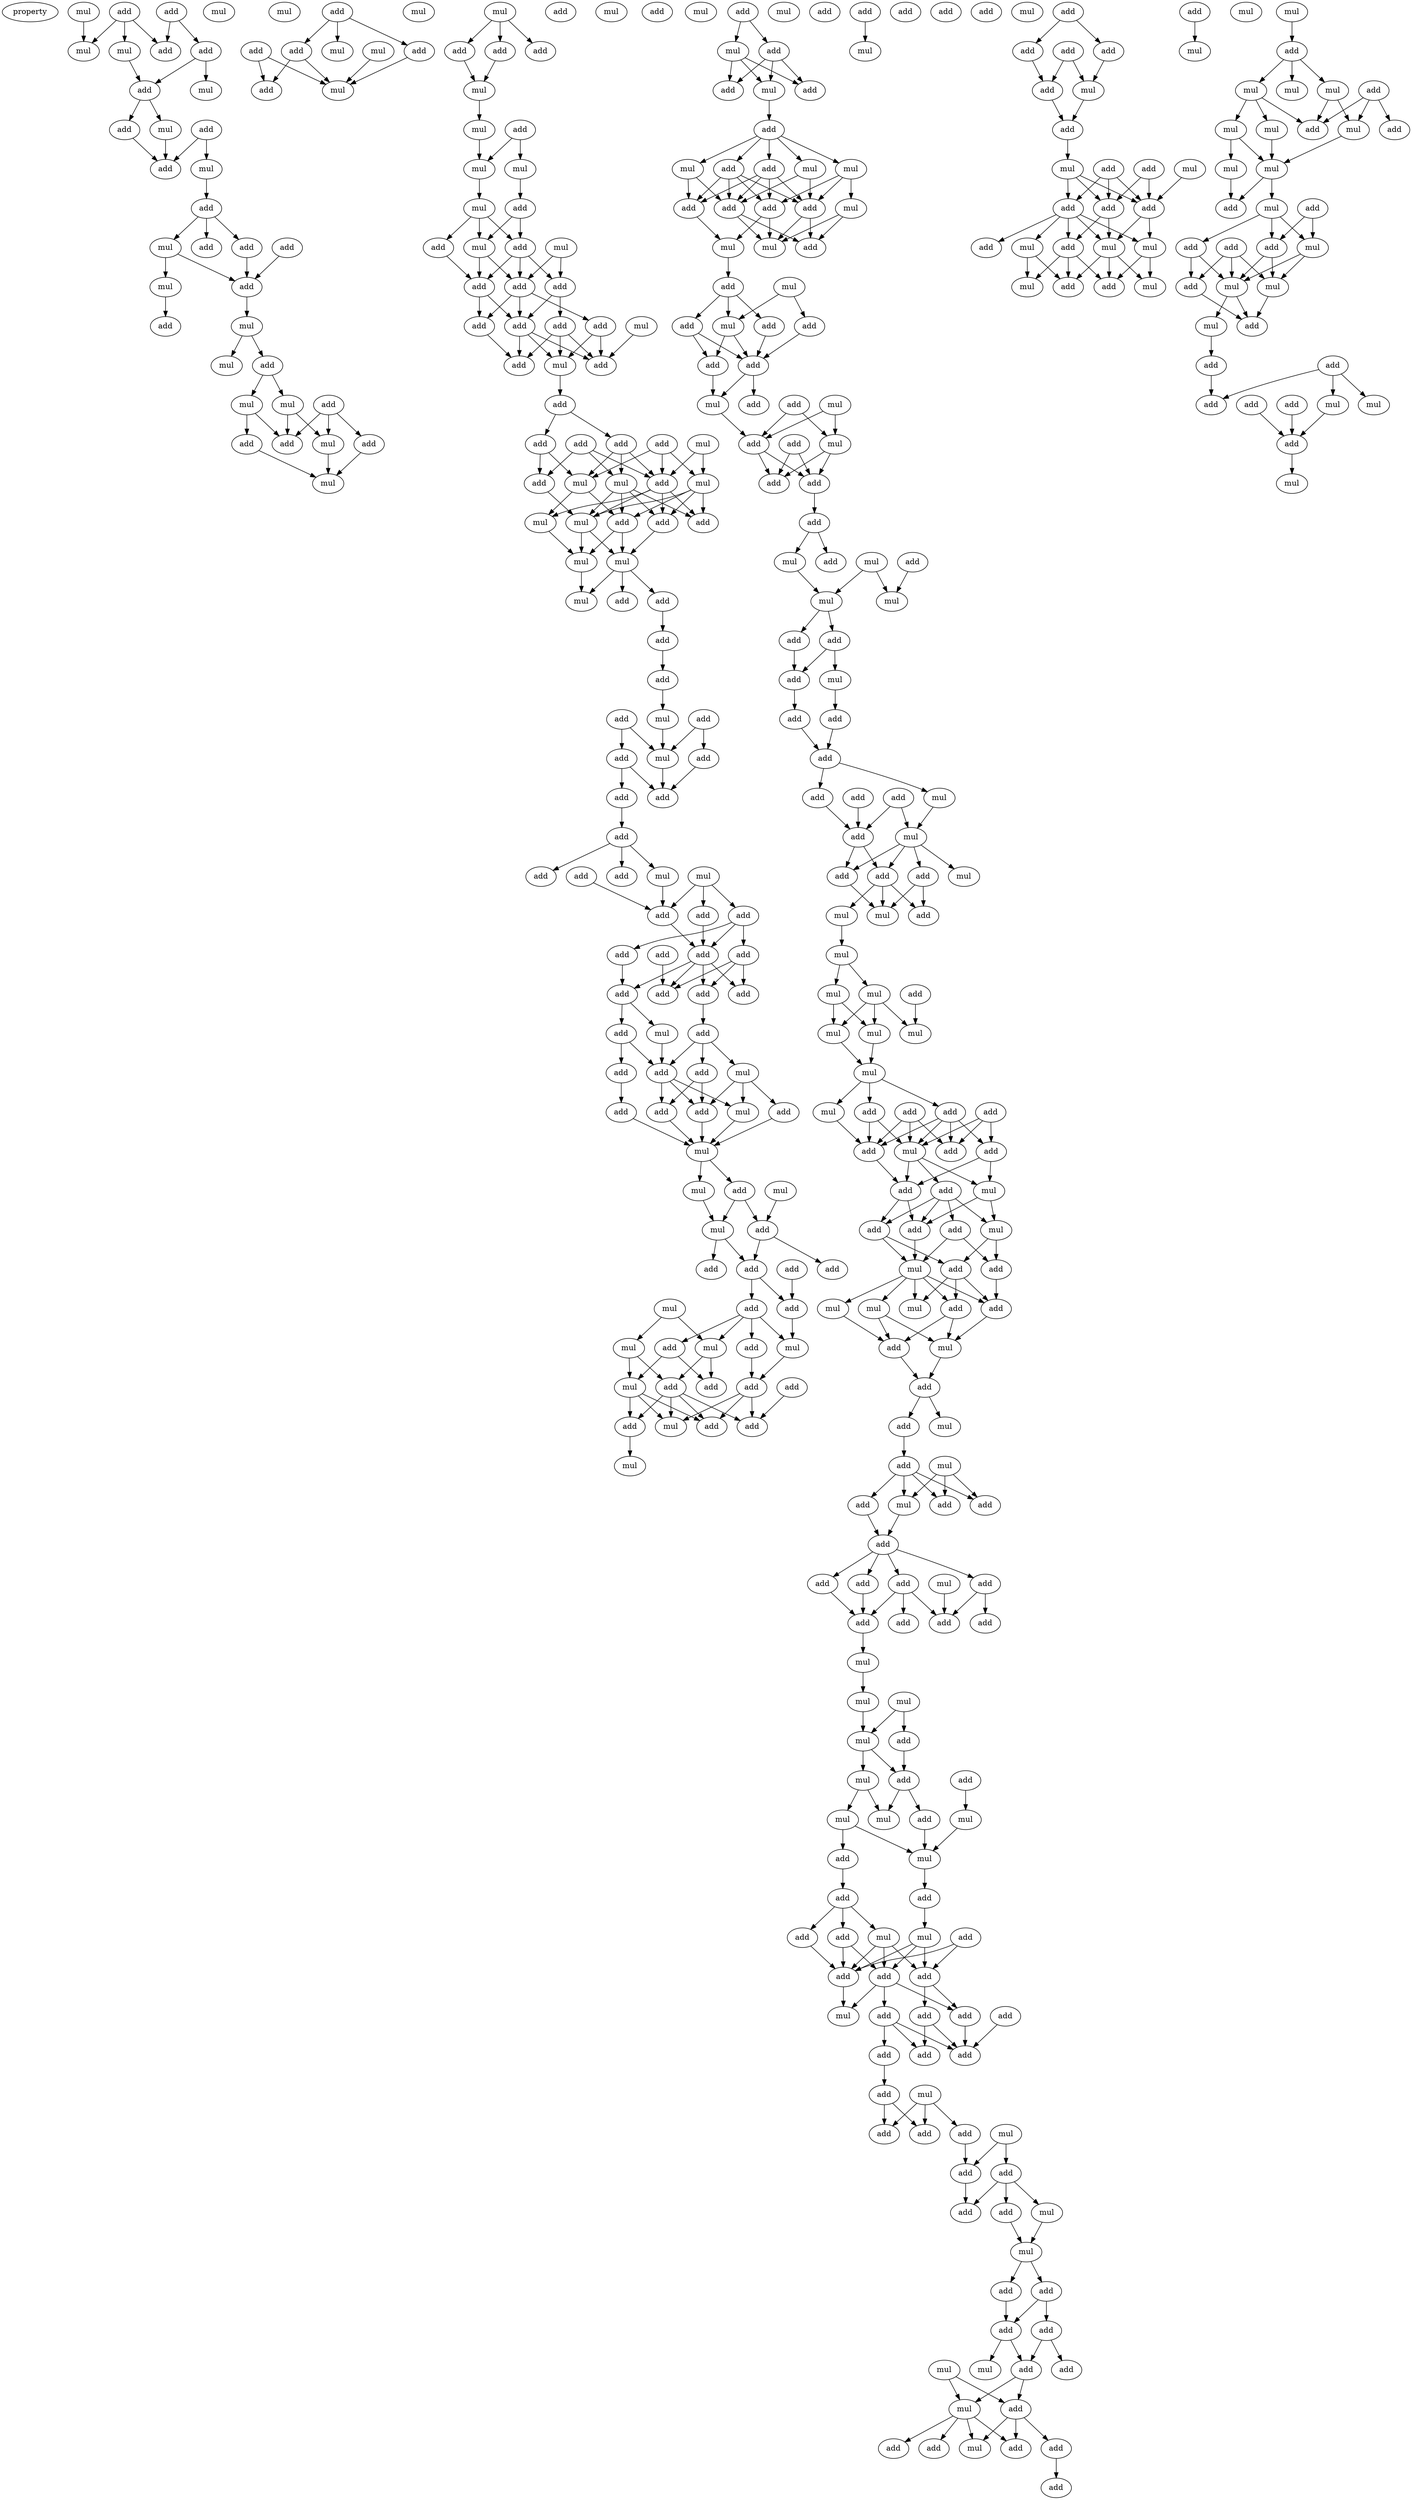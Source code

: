 digraph {
    node [fontcolor=black]
    property [mul=2,lf=1.8]
    0 [ label = mul ];
    1 [ label = add ];
    2 [ label = add ];
    3 [ label = add ];
    4 [ label = mul ];
    5 [ label = add ];
    6 [ label = mul ];
    7 [ label = mul ];
    8 [ label = add ];
    9 [ label = add ];
    10 [ label = mul ];
    11 [ label = add ];
    12 [ label = add ];
    13 [ label = mul ];
    14 [ label = add ];
    15 [ label = mul ];
    16 [ label = mul ];
    17 [ label = add ];
    18 [ label = add ];
    19 [ label = add ];
    20 [ label = add ];
    21 [ label = mul ];
    22 [ label = mul ];
    23 [ label = add ];
    24 [ label = mul ];
    25 [ label = mul ];
    26 [ label = add ];
    27 [ label = add ];
    28 [ label = mul ];
    29 [ label = mul ];
    30 [ label = add ];
    31 [ label = add ];
    32 [ label = add ];
    33 [ label = mul ];
    34 [ label = mul ];
    35 [ label = add ];
    36 [ label = add ];
    37 [ label = add ];
    38 [ label = mul ];
    39 [ label = add ];
    40 [ label = mul ];
    41 [ label = add ];
    42 [ label = mul ];
    43 [ label = mul ];
    44 [ label = mul ];
    45 [ label = add ];
    46 [ label = add ];
    47 [ label = add ];
    48 [ label = add ];
    49 [ label = mul ];
    50 [ label = add ];
    51 [ label = mul ];
    52 [ label = mul ];
    53 [ label = mul ];
    54 [ label = mul ];
    55 [ label = mul ];
    56 [ label = add ];
    57 [ label = add ];
    58 [ label = mul ];
    59 [ label = mul ];
    60 [ label = add ];
    61 [ label = add ];
    62 [ label = mul ];
    63 [ label = add ];
    64 [ label = add ];
    65 [ label = add ];
    66 [ label = add ];
    67 [ label = add ];
    68 [ label = add ];
    69 [ label = mul ];
    70 [ label = add ];
    71 [ label = add ];
    72 [ label = add ];
    73 [ label = mul ];
    74 [ label = add ];
    75 [ label = mul ];
    76 [ label = add ];
    77 [ label = add ];
    78 [ label = add ];
    79 [ label = add ];
    80 [ label = add ];
    81 [ label = mul ];
    82 [ label = mul ];
    83 [ label = mul ];
    84 [ label = add ];
    85 [ label = add ];
    86 [ label = add ];
    87 [ label = add ];
    88 [ label = mul ];
    89 [ label = mul ];
    90 [ label = mul ];
    91 [ label = mul ];
    92 [ label = add ];
    93 [ label = add ];
    94 [ label = mul ];
    95 [ label = add ];
    96 [ label = add ];
    97 [ label = mul ];
    98 [ label = add ];
    99 [ label = add ];
    100 [ label = add ];
    101 [ label = mul ];
    102 [ label = add ];
    103 [ label = add ];
    104 [ label = add ];
    105 [ label = add ];
    106 [ label = add ];
    107 [ label = mul ];
    108 [ label = add ];
    109 [ label = add ];
    110 [ label = mul ];
    111 [ label = add ];
    112 [ label = add ];
    113 [ label = add ];
    114 [ label = add ];
    115 [ label = add ];
    116 [ label = add ];
    117 [ label = add ];
    118 [ label = add ];
    119 [ label = add ];
    120 [ label = add ];
    121 [ label = add ];
    122 [ label = add ];
    123 [ label = add ];
    124 [ label = mul ];
    125 [ label = mul ];
    126 [ label = add ];
    127 [ label = add ];
    128 [ label = add ];
    129 [ label = add ];
    130 [ label = add ];
    131 [ label = add ];
    132 [ label = add ];
    133 [ label = mul ];
    134 [ label = mul ];
    135 [ label = mul ];
    136 [ label = add ];
    137 [ label = mul ];
    138 [ label = mul ];
    139 [ label = add ];
    140 [ label = add ];
    141 [ label = add ];
    142 [ label = add ];
    143 [ label = add ];
    144 [ label = add ];
    145 [ label = mul ];
    146 [ label = add ];
    147 [ label = mul ];
    148 [ label = add ];
    149 [ label = mul ];
    150 [ label = add ];
    151 [ label = mul ];
    152 [ label = mul ];
    153 [ label = add ];
    154 [ label = add ];
    155 [ label = add ];
    156 [ label = add ];
    157 [ label = add ];
    158 [ label = add ];
    159 [ label = add ];
    160 [ label = mul ];
    161 [ label = mul ];
    162 [ label = add ];
    163 [ label = mul ];
    164 [ label = add ];
    165 [ label = add ];
    166 [ label = mul ];
    167 [ label = add ];
    168 [ label = add ];
    169 [ label = add ];
    170 [ label = add ];
    171 [ label = mul ];
    172 [ label = mul ];
    173 [ label = mul ];
    174 [ label = mul ];
    175 [ label = add ];
    176 [ label = add ];
    177 [ label = add ];
    178 [ label = add ];
    179 [ label = add ];
    180 [ label = mul ];
    181 [ label = mul ];
    182 [ label = mul ];
    183 [ label = add ];
    184 [ label = mul ];
    185 [ label = mul ];
    186 [ label = add ];
    187 [ label = add ];
    188 [ label = add ];
    189 [ label = add ];
    190 [ label = add ];
    191 [ label = add ];
    192 [ label = mul ];
    193 [ label = mul ];
    194 [ label = add ];
    195 [ label = add ];
    196 [ label = add ];
    197 [ label = mul ];
    198 [ label = add ];
    199 [ label = add ];
    200 [ label = add ];
    201 [ label = add ];
    202 [ label = mul ];
    203 [ label = mul ];
    204 [ label = add ];
    205 [ label = add ];
    206 [ label = mul ];
    207 [ label = mul ];
    208 [ label = add ];
    209 [ label = add ];
    210 [ label = mul ];
    211 [ label = add ];
    212 [ label = add ];
    213 [ label = add ];
    214 [ label = add ];
    215 [ label = mul ];
    216 [ label = add ];
    217 [ label = add ];
    218 [ label = add ];
    219 [ label = add ];
    220 [ label = mul ];
    221 [ label = add ];
    222 [ label = add ];
    223 [ label = mul ];
    224 [ label = add ];
    225 [ label = mul ];
    226 [ label = add ];
    227 [ label = mul ];
    228 [ label = mul ];
    229 [ label = add ];
    230 [ label = mul ];
    231 [ label = mul ];
    232 [ label = mul ];
    233 [ label = mul ];
    234 [ label = mul ];
    235 [ label = mul ];
    236 [ label = mul ];
    237 [ label = add ];
    238 [ label = add ];
    239 [ label = add ];
    240 [ label = add ];
    241 [ label = mul ];
    242 [ label = add ];
    243 [ label = add ];
    244 [ label = add ];
    245 [ label = add ];
    246 [ label = mul ];
    247 [ label = add ];
    248 [ label = add ];
    249 [ label = add ];
    250 [ label = add ];
    251 [ label = mul ];
    252 [ label = mul ];
    253 [ label = add ];
    254 [ label = add ];
    255 [ label = add ];
    256 [ label = mul ];
    257 [ label = add ];
    258 [ label = mul ];
    259 [ label = mul ];
    260 [ label = mul ];
    261 [ label = add ];
    262 [ label = add ];
    263 [ label = add ];
    264 [ label = mul ];
    265 [ label = add ];
    266 [ label = mul ];
    267 [ label = add ];
    268 [ label = mul ];
    269 [ label = add ];
    270 [ label = mul ];
    271 [ label = add ];
    272 [ label = add ];
    273 [ label = add ];
    274 [ label = add ];
    275 [ label = mul ];
    276 [ label = add ];
    277 [ label = add ];
    278 [ label = add ];
    279 [ label = add ];
    280 [ label = add ];
    281 [ label = add ];
    282 [ label = add ];
    283 [ label = mul ];
    284 [ label = mul ];
    285 [ label = mul ];
    286 [ label = add ];
    287 [ label = mul ];
    288 [ label = add ];
    289 [ label = add ];
    290 [ label = mul ];
    291 [ label = mul ];
    292 [ label = mul ];
    293 [ label = mul ];
    294 [ label = add ];
    295 [ label = mul ];
    296 [ label = add ];
    297 [ label = add ];
    298 [ label = add ];
    299 [ label = add ];
    300 [ label = add ];
    301 [ label = mul ];
    302 [ label = add ];
    303 [ label = mul ];
    304 [ label = add ];
    305 [ label = add ];
    306 [ label = add ];
    307 [ label = add ];
    308 [ label = add ];
    309 [ label = add ];
    310 [ label = add ];
    311 [ label = mul ];
    312 [ label = add ];
    313 [ label = add ];
    314 [ label = add ];
    315 [ label = add ];
    316 [ label = mul ];
    317 [ label = add ];
    318 [ label = add ];
    319 [ label = add ];
    320 [ label = mul ];
    321 [ label = add ];
    322 [ label = add ];
    323 [ label = add ];
    324 [ label = mul ];
    325 [ label = add ];
    326 [ label = mul ];
    327 [ label = add ];
    328 [ label = add ];
    329 [ label = add ];
    330 [ label = add ];
    331 [ label = add ];
    332 [ label = add ];
    333 [ label = mul ];
    334 [ label = mul ];
    335 [ label = add ];
    336 [ label = mul ];
    337 [ label = add ];
    338 [ label = add ];
    339 [ label = add ];
    340 [ label = add ];
    341 [ label = add ];
    342 [ label = mul ];
    343 [ label = add ];
    344 [ label = add ];
    345 [ label = add ];
    346 [ label = mul ];
    347 [ label = add ];
    348 [ label = add ];
    349 [ label = add ];
    350 [ label = add ];
    351 [ label = mul ];
    352 [ label = add ];
    353 [ label = mul ];
    354 [ label = mul ];
    355 [ label = add ];
    356 [ label = add ];
    357 [ label = mul ];
    358 [ label = mul ];
    359 [ label = add ];
    360 [ label = add ];
    361 [ label = add ];
    362 [ label = add ];
    363 [ label = add ];
    364 [ label = add ];
    365 [ label = add ];
    366 [ label = mul ];
    367 [ label = mul ];
    368 [ label = mul ];
    369 [ label = add ];
    370 [ label = mul ];
    371 [ label = mul ];
    372 [ label = add ];
    373 [ label = mul ];
    374 [ label = add ];
    375 [ label = mul ];
    376 [ label = add ];
    377 [ label = mul ];
    378 [ label = mul ];
    379 [ label = mul ];
    380 [ label = add ];
    381 [ label = add ];
    382 [ label = mul ];
    383 [ label = mul ];
    384 [ label = mul ];
    385 [ label = mul ];
    386 [ label = add ];
    387 [ label = add ];
    388 [ label = mul ];
    389 [ label = mul ];
    390 [ label = add ];
    391 [ label = add ];
    392 [ label = add ];
    393 [ label = mul ];
    394 [ label = mul ];
    395 [ label = add ];
    396 [ label = mul ];
    397 [ label = add ];
    398 [ label = add ];
    399 [ label = add ];
    400 [ label = add ];
    401 [ label = add ];
    402 [ label = mul ];
    403 [ label = add ];
    404 [ label = mul ];
    405 [ label = add ];
    406 [ label = mul ];
    0 -> 6 [ name = 0 ];
    1 -> 3 [ name = 1 ];
    1 -> 5 [ name = 2 ];
    2 -> 4 [ name = 3 ];
    2 -> 5 [ name = 4 ];
    2 -> 6 [ name = 5 ];
    3 -> 7 [ name = 6 ];
    3 -> 8 [ name = 7 ];
    4 -> 8 [ name = 8 ];
    8 -> 9 [ name = 9 ];
    8 -> 10 [ name = 10 ];
    9 -> 12 [ name = 11 ];
    10 -> 12 [ name = 12 ];
    11 -> 12 [ name = 13 ];
    11 -> 13 [ name = 14 ];
    13 -> 14 [ name = 15 ];
    14 -> 16 [ name = 16 ];
    14 -> 17 [ name = 17 ];
    14 -> 18 [ name = 18 ];
    16 -> 20 [ name = 19 ];
    16 -> 21 [ name = 20 ];
    18 -> 20 [ name = 21 ];
    19 -> 20 [ name = 22 ];
    20 -> 24 [ name = 23 ];
    21 -> 23 [ name = 24 ];
    24 -> 25 [ name = 25 ];
    24 -> 26 [ name = 26 ];
    26 -> 28 [ name = 27 ];
    26 -> 29 [ name = 28 ];
    27 -> 31 [ name = 29 ];
    27 -> 32 [ name = 30 ];
    27 -> 33 [ name = 31 ];
    28 -> 30 [ name = 32 ];
    28 -> 31 [ name = 33 ];
    29 -> 31 [ name = 34 ];
    29 -> 33 [ name = 35 ];
    30 -> 34 [ name = 36 ];
    32 -> 34 [ name = 37 ];
    33 -> 34 [ name = 38 ];
    35 -> 36 [ name = 39 ];
    35 -> 39 [ name = 40 ];
    35 -> 40 [ name = 41 ];
    36 -> 41 [ name = 42 ];
    36 -> 42 [ name = 43 ];
    37 -> 41 [ name = 44 ];
    37 -> 42 [ name = 45 ];
    38 -> 42 [ name = 46 ];
    39 -> 42 [ name = 47 ];
    44 -> 45 [ name = 48 ];
    44 -> 46 [ name = 49 ];
    44 -> 47 [ name = 50 ];
    45 -> 49 [ name = 51 ];
    47 -> 49 [ name = 52 ];
    49 -> 51 [ name = 53 ];
    50 -> 53 [ name = 54 ];
    50 -> 54 [ name = 55 ];
    51 -> 54 [ name = 56 ];
    53 -> 57 [ name = 57 ];
    54 -> 55 [ name = 58 ];
    55 -> 60 [ name = 59 ];
    55 -> 61 [ name = 60 ];
    55 -> 62 [ name = 61 ];
    57 -> 61 [ name = 62 ];
    57 -> 62 [ name = 63 ];
    59 -> 64 [ name = 64 ];
    59 -> 65 [ name = 65 ];
    60 -> 63 [ name = 66 ];
    61 -> 63 [ name = 67 ];
    61 -> 64 [ name = 68 ];
    61 -> 65 [ name = 69 ];
    62 -> 63 [ name = 70 ];
    62 -> 65 [ name = 71 ];
    63 -> 66 [ name = 72 ];
    63 -> 68 [ name = 73 ];
    64 -> 68 [ name = 74 ];
    64 -> 70 [ name = 75 ];
    65 -> 66 [ name = 76 ];
    65 -> 67 [ name = 77 ];
    65 -> 68 [ name = 78 ];
    66 -> 72 [ name = 79 ];
    67 -> 71 [ name = 80 ];
    67 -> 73 [ name = 81 ];
    68 -> 71 [ name = 82 ];
    68 -> 72 [ name = 83 ];
    68 -> 73 [ name = 84 ];
    69 -> 71 [ name = 85 ];
    70 -> 71 [ name = 86 ];
    70 -> 72 [ name = 87 ];
    70 -> 73 [ name = 88 ];
    73 -> 74 [ name = 89 ];
    74 -> 77 [ name = 90 ];
    74 -> 78 [ name = 91 ];
    75 -> 83 [ name = 92 ];
    75 -> 84 [ name = 93 ];
    76 -> 82 [ name = 94 ];
    76 -> 83 [ name = 95 ];
    76 -> 84 [ name = 96 ];
    77 -> 81 [ name = 97 ];
    77 -> 82 [ name = 98 ];
    77 -> 84 [ name = 99 ];
    78 -> 80 [ name = 100 ];
    78 -> 82 [ name = 101 ];
    79 -> 80 [ name = 102 ];
    79 -> 81 [ name = 103 ];
    79 -> 84 [ name = 104 ];
    80 -> 89 [ name = 105 ];
    81 -> 85 [ name = 106 ];
    81 -> 86 [ name = 107 ];
    81 -> 87 [ name = 108 ];
    81 -> 89 [ name = 109 ];
    82 -> 85 [ name = 110 ];
    82 -> 88 [ name = 111 ];
    83 -> 85 [ name = 112 ];
    83 -> 86 [ name = 113 ];
    83 -> 87 [ name = 114 ];
    83 -> 89 [ name = 115 ];
    84 -> 86 [ name = 116 ];
    84 -> 87 [ name = 117 ];
    84 -> 88 [ name = 118 ];
    84 -> 89 [ name = 119 ];
    85 -> 90 [ name = 120 ];
    85 -> 91 [ name = 121 ];
    87 -> 91 [ name = 122 ];
    88 -> 90 [ name = 123 ];
    89 -> 90 [ name = 124 ];
    89 -> 91 [ name = 125 ];
    90 -> 94 [ name = 126 ];
    91 -> 92 [ name = 127 ];
    91 -> 93 [ name = 128 ];
    91 -> 94 [ name = 129 ];
    93 -> 95 [ name = 130 ];
    95 -> 96 [ name = 131 ];
    96 -> 97 [ name = 132 ];
    97 -> 101 [ name = 133 ];
    98 -> 101 [ name = 134 ];
    98 -> 102 [ name = 135 ];
    99 -> 100 [ name = 136 ];
    99 -> 101 [ name = 137 ];
    100 -> 103 [ name = 138 ];
    100 -> 104 [ name = 139 ];
    101 -> 104 [ name = 140 ];
    102 -> 104 [ name = 141 ];
    103 -> 105 [ name = 142 ];
    105 -> 106 [ name = 143 ];
    105 -> 109 [ name = 144 ];
    105 -> 110 [ name = 145 ];
    107 -> 111 [ name = 146 ];
    107 -> 112 [ name = 147 ];
    107 -> 113 [ name = 148 ];
    108 -> 111 [ name = 149 ];
    110 -> 111 [ name = 150 ];
    111 -> 114 [ name = 151 ];
    112 -> 114 [ name = 152 ];
    113 -> 114 [ name = 153 ];
    113 -> 115 [ name = 154 ];
    113 -> 117 [ name = 155 ];
    114 -> 118 [ name = 156 ];
    114 -> 119 [ name = 157 ];
    114 -> 120 [ name = 158 ];
    114 -> 121 [ name = 159 ];
    115 -> 119 [ name = 160 ];
    116 -> 118 [ name = 161 ];
    117 -> 118 [ name = 162 ];
    117 -> 120 [ name = 163 ];
    117 -> 121 [ name = 164 ];
    119 -> 123 [ name = 165 ];
    119 -> 124 [ name = 166 ];
    121 -> 122 [ name = 167 ];
    122 -> 125 [ name = 168 ];
    122 -> 126 [ name = 169 ];
    122 -> 128 [ name = 170 ];
    123 -> 127 [ name = 171 ];
    123 -> 128 [ name = 172 ];
    124 -> 128 [ name = 173 ];
    125 -> 130 [ name = 174 ];
    125 -> 131 [ name = 175 ];
    125 -> 133 [ name = 176 ];
    126 -> 130 [ name = 177 ];
    126 -> 132 [ name = 178 ];
    127 -> 129 [ name = 179 ];
    128 -> 130 [ name = 180 ];
    128 -> 132 [ name = 181 ];
    128 -> 133 [ name = 182 ];
    129 -> 134 [ name = 183 ];
    130 -> 134 [ name = 184 ];
    131 -> 134 [ name = 185 ];
    132 -> 134 [ name = 186 ];
    133 -> 134 [ name = 187 ];
    134 -> 135 [ name = 188 ];
    134 -> 136 [ name = 189 ];
    135 -> 138 [ name = 190 ];
    136 -> 138 [ name = 191 ];
    136 -> 139 [ name = 192 ];
    137 -> 139 [ name = 193 ];
    138 -> 140 [ name = 194 ];
    138 -> 142 [ name = 195 ];
    139 -> 140 [ name = 196 ];
    139 -> 141 [ name = 197 ];
    140 -> 144 [ name = 198 ];
    140 -> 146 [ name = 199 ];
    143 -> 144 [ name = 200 ];
    144 -> 147 [ name = 201 ];
    145 -> 149 [ name = 202 ];
    145 -> 151 [ name = 203 ];
    146 -> 147 [ name = 204 ];
    146 -> 148 [ name = 205 ];
    146 -> 149 [ name = 206 ];
    146 -> 150 [ name = 207 ];
    147 -> 153 [ name = 208 ];
    148 -> 152 [ name = 209 ];
    148 -> 156 [ name = 210 ];
    149 -> 155 [ name = 211 ];
    149 -> 156 [ name = 212 ];
    150 -> 153 [ name = 213 ];
    151 -> 152 [ name = 214 ];
    151 -> 155 [ name = 215 ];
    152 -> 157 [ name = 216 ];
    152 -> 158 [ name = 217 ];
    152 -> 160 [ name = 218 ];
    153 -> 157 [ name = 219 ];
    153 -> 159 [ name = 220 ];
    153 -> 160 [ name = 221 ];
    154 -> 159 [ name = 222 ];
    155 -> 157 [ name = 223 ];
    155 -> 158 [ name = 224 ];
    155 -> 159 [ name = 225 ];
    155 -> 160 [ name = 226 ];
    158 -> 161 [ name = 227 ];
    162 -> 163 [ name = 228 ];
    162 -> 164 [ name = 229 ];
    163 -> 165 [ name = 230 ];
    163 -> 166 [ name = 231 ];
    163 -> 167 [ name = 232 ];
    164 -> 165 [ name = 233 ];
    164 -> 166 [ name = 234 ];
    164 -> 167 [ name = 235 ];
    166 -> 168 [ name = 236 ];
    168 -> 169 [ name = 237 ];
    168 -> 170 [ name = 238 ];
    168 -> 171 [ name = 239 ];
    168 -> 172 [ name = 240 ];
    168 -> 173 [ name = 241 ];
    169 -> 175 [ name = 242 ];
    169 -> 176 [ name = 243 ];
    169 -> 177 [ name = 244 ];
    169 -> 178 [ name = 245 ];
    170 -> 175 [ name = 246 ];
    170 -> 176 [ name = 247 ];
    170 -> 177 [ name = 248 ];
    170 -> 178 [ name = 249 ];
    171 -> 177 [ name = 250 ];
    171 -> 178 [ name = 251 ];
    172 -> 174 [ name = 252 ];
    172 -> 175 [ name = 253 ];
    172 -> 178 [ name = 254 ];
    173 -> 176 [ name = 255 ];
    173 -> 177 [ name = 256 ];
    174 -> 179 [ name = 257 ];
    174 -> 181 [ name = 258 ];
    175 -> 180 [ name = 259 ];
    175 -> 181 [ name = 260 ];
    176 -> 180 [ name = 261 ];
    177 -> 179 [ name = 262 ];
    177 -> 181 [ name = 263 ];
    178 -> 179 [ name = 264 ];
    178 -> 181 [ name = 265 ];
    180 -> 183 [ name = 266 ];
    182 -> 185 [ name = 267 ];
    182 -> 186 [ name = 268 ];
    183 -> 185 [ name = 269 ];
    183 -> 187 [ name = 270 ];
    183 -> 188 [ name = 271 ];
    185 -> 189 [ name = 272 ];
    185 -> 190 [ name = 273 ];
    186 -> 190 [ name = 274 ];
    187 -> 189 [ name = 275 ];
    187 -> 190 [ name = 276 ];
    188 -> 190 [ name = 277 ];
    189 -> 192 [ name = 278 ];
    190 -> 192 [ name = 279 ];
    190 -> 194 [ name = 280 ];
    191 -> 195 [ name = 281 ];
    191 -> 197 [ name = 282 ];
    192 -> 195 [ name = 283 ];
    193 -> 195 [ name = 284 ];
    193 -> 197 [ name = 285 ];
    195 -> 198 [ name = 286 ];
    195 -> 199 [ name = 287 ];
    196 -> 198 [ name = 288 ];
    196 -> 199 [ name = 289 ];
    197 -> 198 [ name = 290 ];
    197 -> 199 [ name = 291 ];
    199 -> 200 [ name = 292 ];
    200 -> 203 [ name = 293 ];
    200 -> 204 [ name = 294 ];
    201 -> 207 [ name = 295 ];
    202 -> 206 [ name = 296 ];
    202 -> 207 [ name = 297 ];
    203 -> 206 [ name = 298 ];
    206 -> 208 [ name = 299 ];
    206 -> 209 [ name = 300 ];
    208 -> 211 [ name = 301 ];
    209 -> 210 [ name = 302 ];
    209 -> 211 [ name = 303 ];
    210 -> 212 [ name = 304 ];
    211 -> 213 [ name = 305 ];
    212 -> 214 [ name = 306 ];
    213 -> 214 [ name = 307 ];
    214 -> 215 [ name = 308 ];
    214 -> 217 [ name = 309 ];
    215 -> 220 [ name = 310 ];
    216 -> 219 [ name = 311 ];
    217 -> 219 [ name = 312 ];
    218 -> 219 [ name = 313 ];
    218 -> 220 [ name = 314 ];
    219 -> 221 [ name = 315 ];
    219 -> 222 [ name = 316 ];
    220 -> 221 [ name = 317 ];
    220 -> 222 [ name = 318 ];
    220 -> 223 [ name = 319 ];
    220 -> 224 [ name = 320 ];
    221 -> 225 [ name = 321 ];
    221 -> 226 [ name = 322 ];
    221 -> 227 [ name = 323 ];
    222 -> 225 [ name = 324 ];
    224 -> 225 [ name = 325 ];
    224 -> 226 [ name = 326 ];
    227 -> 228 [ name = 327 ];
    228 -> 230 [ name = 328 ];
    228 -> 231 [ name = 329 ];
    229 -> 234 [ name = 330 ];
    230 -> 232 [ name = 331 ];
    230 -> 233 [ name = 332 ];
    230 -> 234 [ name = 333 ];
    231 -> 232 [ name = 334 ];
    231 -> 233 [ name = 335 ];
    232 -> 235 [ name = 336 ];
    233 -> 235 [ name = 337 ];
    235 -> 236 [ name = 338 ];
    235 -> 238 [ name = 339 ];
    235 -> 239 [ name = 340 ];
    236 -> 244 [ name = 341 ];
    237 -> 241 [ name = 342 ];
    237 -> 242 [ name = 343 ];
    237 -> 243 [ name = 344 ];
    238 -> 241 [ name = 345 ];
    238 -> 244 [ name = 346 ];
    239 -> 241 [ name = 347 ];
    239 -> 242 [ name = 348 ];
    239 -> 243 [ name = 349 ];
    239 -> 244 [ name = 350 ];
    240 -> 241 [ name = 351 ];
    240 -> 242 [ name = 352 ];
    240 -> 244 [ name = 353 ];
    241 -> 245 [ name = 354 ];
    241 -> 246 [ name = 355 ];
    241 -> 247 [ name = 356 ];
    243 -> 246 [ name = 357 ];
    243 -> 247 [ name = 358 ];
    244 -> 247 [ name = 359 ];
    245 -> 248 [ name = 360 ];
    245 -> 249 [ name = 361 ];
    245 -> 250 [ name = 362 ];
    245 -> 251 [ name = 363 ];
    246 -> 249 [ name = 364 ];
    246 -> 251 [ name = 365 ];
    247 -> 249 [ name = 366 ];
    247 -> 250 [ name = 367 ];
    248 -> 252 [ name = 368 ];
    248 -> 254 [ name = 369 ];
    249 -> 252 [ name = 370 ];
    250 -> 252 [ name = 371 ];
    250 -> 253 [ name = 372 ];
    251 -> 253 [ name = 373 ];
    251 -> 254 [ name = 374 ];
    252 -> 255 [ name = 375 ];
    252 -> 256 [ name = 376 ];
    252 -> 257 [ name = 377 ];
    252 -> 258 [ name = 378 ];
    252 -> 259 [ name = 379 ];
    253 -> 255 [ name = 380 ];
    253 -> 257 [ name = 381 ];
    253 -> 258 [ name = 382 ];
    254 -> 255 [ name = 383 ];
    255 -> 260 [ name = 384 ];
    256 -> 261 [ name = 385 ];
    257 -> 260 [ name = 386 ];
    257 -> 261 [ name = 387 ];
    259 -> 260 [ name = 388 ];
    259 -> 261 [ name = 389 ];
    260 -> 262 [ name = 390 ];
    261 -> 262 [ name = 391 ];
    262 -> 263 [ name = 392 ];
    262 -> 264 [ name = 393 ];
    263 -> 267 [ name = 394 ];
    265 -> 268 [ name = 395 ];
    266 -> 270 [ name = 396 ];
    266 -> 271 [ name = 397 ];
    266 -> 272 [ name = 398 ];
    267 -> 269 [ name = 399 ];
    267 -> 270 [ name = 400 ];
    267 -> 271 [ name = 401 ];
    267 -> 272 [ name = 402 ];
    269 -> 273 [ name = 403 ];
    270 -> 273 [ name = 404 ];
    273 -> 274 [ name = 405 ];
    273 -> 276 [ name = 406 ];
    273 -> 277 [ name = 407 ];
    273 -> 278 [ name = 408 ];
    274 -> 280 [ name = 409 ];
    275 -> 279 [ name = 410 ];
    276 -> 280 [ name = 411 ];
    277 -> 279 [ name = 412 ];
    277 -> 280 [ name = 413 ];
    277 -> 281 [ name = 414 ];
    278 -> 279 [ name = 415 ];
    278 -> 282 [ name = 416 ];
    280 -> 283 [ name = 417 ];
    283 -> 284 [ name = 418 ];
    284 -> 287 [ name = 419 ];
    285 -> 286 [ name = 420 ];
    285 -> 287 [ name = 421 ];
    286 -> 288 [ name = 422 ];
    287 -> 288 [ name = 423 ];
    287 -> 290 [ name = 424 ];
    288 -> 291 [ name = 425 ];
    288 -> 294 [ name = 426 ];
    289 -> 292 [ name = 427 ];
    290 -> 291 [ name = 428 ];
    290 -> 293 [ name = 429 ];
    292 -> 295 [ name = 430 ];
    293 -> 295 [ name = 431 ];
    293 -> 296 [ name = 432 ];
    294 -> 295 [ name = 433 ];
    295 -> 297 [ name = 434 ];
    296 -> 298 [ name = 435 ];
    297 -> 301 [ name = 436 ];
    298 -> 299 [ name = 437 ];
    298 -> 302 [ name = 438 ];
    298 -> 303 [ name = 439 ];
    299 -> 304 [ name = 440 ];
    299 -> 305 [ name = 441 ];
    300 -> 305 [ name = 442 ];
    300 -> 306 [ name = 443 ];
    301 -> 304 [ name = 444 ];
    301 -> 305 [ name = 445 ];
    301 -> 306 [ name = 446 ];
    302 -> 305 [ name = 447 ];
    303 -> 304 [ name = 448 ];
    303 -> 305 [ name = 449 ];
    303 -> 306 [ name = 450 ];
    304 -> 307 [ name = 451 ];
    304 -> 310 [ name = 452 ];
    304 -> 311 [ name = 453 ];
    305 -> 311 [ name = 454 ];
    306 -> 307 [ name = 455 ];
    306 -> 309 [ name = 456 ];
    307 -> 314 [ name = 457 ];
    308 -> 314 [ name = 458 ];
    309 -> 313 [ name = 459 ];
    309 -> 314 [ name = 460 ];
    310 -> 312 [ name = 461 ];
    310 -> 313 [ name = 462 ];
    310 -> 314 [ name = 463 ];
    312 -> 315 [ name = 464 ];
    315 -> 317 [ name = 465 ];
    315 -> 319 [ name = 466 ];
    316 -> 317 [ name = 467 ];
    316 -> 318 [ name = 468 ];
    316 -> 319 [ name = 469 ];
    318 -> 321 [ name = 470 ];
    320 -> 321 [ name = 471 ];
    320 -> 322 [ name = 472 ];
    321 -> 325 [ name = 473 ];
    322 -> 323 [ name = 474 ];
    322 -> 324 [ name = 475 ];
    322 -> 325 [ name = 476 ];
    323 -> 326 [ name = 477 ];
    324 -> 326 [ name = 478 ];
    326 -> 327 [ name = 479 ];
    326 -> 328 [ name = 480 ];
    327 -> 329 [ name = 481 ];
    328 -> 329 [ name = 482 ];
    328 -> 330 [ name = 483 ];
    329 -> 333 [ name = 484 ];
    329 -> 335 [ name = 485 ];
    330 -> 332 [ name = 486 ];
    330 -> 335 [ name = 487 ];
    334 -> 336 [ name = 488 ];
    334 -> 337 [ name = 489 ];
    335 -> 336 [ name = 490 ];
    335 -> 337 [ name = 491 ];
    336 -> 338 [ name = 492 ];
    336 -> 339 [ name = 493 ];
    336 -> 340 [ name = 494 ];
    336 -> 342 [ name = 495 ];
    337 -> 339 [ name = 496 ];
    337 -> 341 [ name = 497 ];
    337 -> 342 [ name = 498 ];
    341 -> 343 [ name = 499 ];
    347 -> 348 [ name = 500 ];
    347 -> 352 [ name = 501 ];
    348 -> 353 [ name = 502 ];
    349 -> 354 [ name = 503 ];
    350 -> 353 [ name = 504 ];
    350 -> 355 [ name = 505 ];
    352 -> 355 [ name = 506 ];
    353 -> 356 [ name = 507 ];
    355 -> 356 [ name = 508 ];
    356 -> 357 [ name = 509 ];
    357 -> 361 [ name = 510 ];
    357 -> 362 [ name = 511 ];
    357 -> 363 [ name = 512 ];
    358 -> 363 [ name = 513 ];
    359 -> 361 [ name = 514 ];
    359 -> 362 [ name = 515 ];
    359 -> 363 [ name = 516 ];
    360 -> 361 [ name = 517 ];
    360 -> 363 [ name = 518 ];
    361 -> 364 [ name = 519 ];
    361 -> 366 [ name = 520 ];
    362 -> 364 [ name = 521 ];
    362 -> 365 [ name = 522 ];
    362 -> 366 [ name = 523 ];
    362 -> 367 [ name = 524 ];
    362 -> 368 [ name = 525 ];
    363 -> 366 [ name = 526 ];
    363 -> 368 [ name = 527 ];
    364 -> 369 [ name = 528 ];
    364 -> 371 [ name = 529 ];
    364 -> 372 [ name = 530 ];
    366 -> 369 [ name = 531 ];
    366 -> 372 [ name = 532 ];
    366 -> 373 [ name = 533 ];
    367 -> 371 [ name = 534 ];
    367 -> 372 [ name = 535 ];
    368 -> 369 [ name = 536 ];
    368 -> 373 [ name = 537 ];
    370 -> 374 [ name = 538 ];
    374 -> 375 [ name = 539 ];
    374 -> 377 [ name = 540 ];
    374 -> 378 [ name = 541 ];
    375 -> 379 [ name = 542 ];
    375 -> 380 [ name = 543 ];
    376 -> 379 [ name = 544 ];
    376 -> 380 [ name = 545 ];
    376 -> 381 [ name = 546 ];
    378 -> 380 [ name = 547 ];
    378 -> 382 [ name = 548 ];
    378 -> 383 [ name = 549 ];
    379 -> 384 [ name = 550 ];
    382 -> 384 [ name = 551 ];
    382 -> 385 [ name = 552 ];
    383 -> 384 [ name = 553 ];
    384 -> 387 [ name = 554 ];
    384 -> 388 [ name = 555 ];
    385 -> 387 [ name = 556 ];
    386 -> 389 [ name = 557 ];
    386 -> 390 [ name = 558 ];
    388 -> 389 [ name = 559 ];
    388 -> 390 [ name = 560 ];
    388 -> 391 [ name = 561 ];
    389 -> 393 [ name = 562 ];
    389 -> 394 [ name = 563 ];
    390 -> 393 [ name = 564 ];
    390 -> 394 [ name = 565 ];
    391 -> 393 [ name = 566 ];
    391 -> 395 [ name = 567 ];
    392 -> 393 [ name = 568 ];
    392 -> 394 [ name = 569 ];
    392 -> 395 [ name = 570 ];
    393 -> 396 [ name = 571 ];
    393 -> 397 [ name = 572 ];
    394 -> 397 [ name = 573 ];
    395 -> 397 [ name = 574 ];
    396 -> 399 [ name = 575 ];
    398 -> 402 [ name = 576 ];
    398 -> 403 [ name = 577 ];
    398 -> 404 [ name = 578 ];
    399 -> 403 [ name = 579 ];
    400 -> 405 [ name = 580 ];
    401 -> 405 [ name = 581 ];
    404 -> 405 [ name = 582 ];
    405 -> 406 [ name = 583 ];
}
